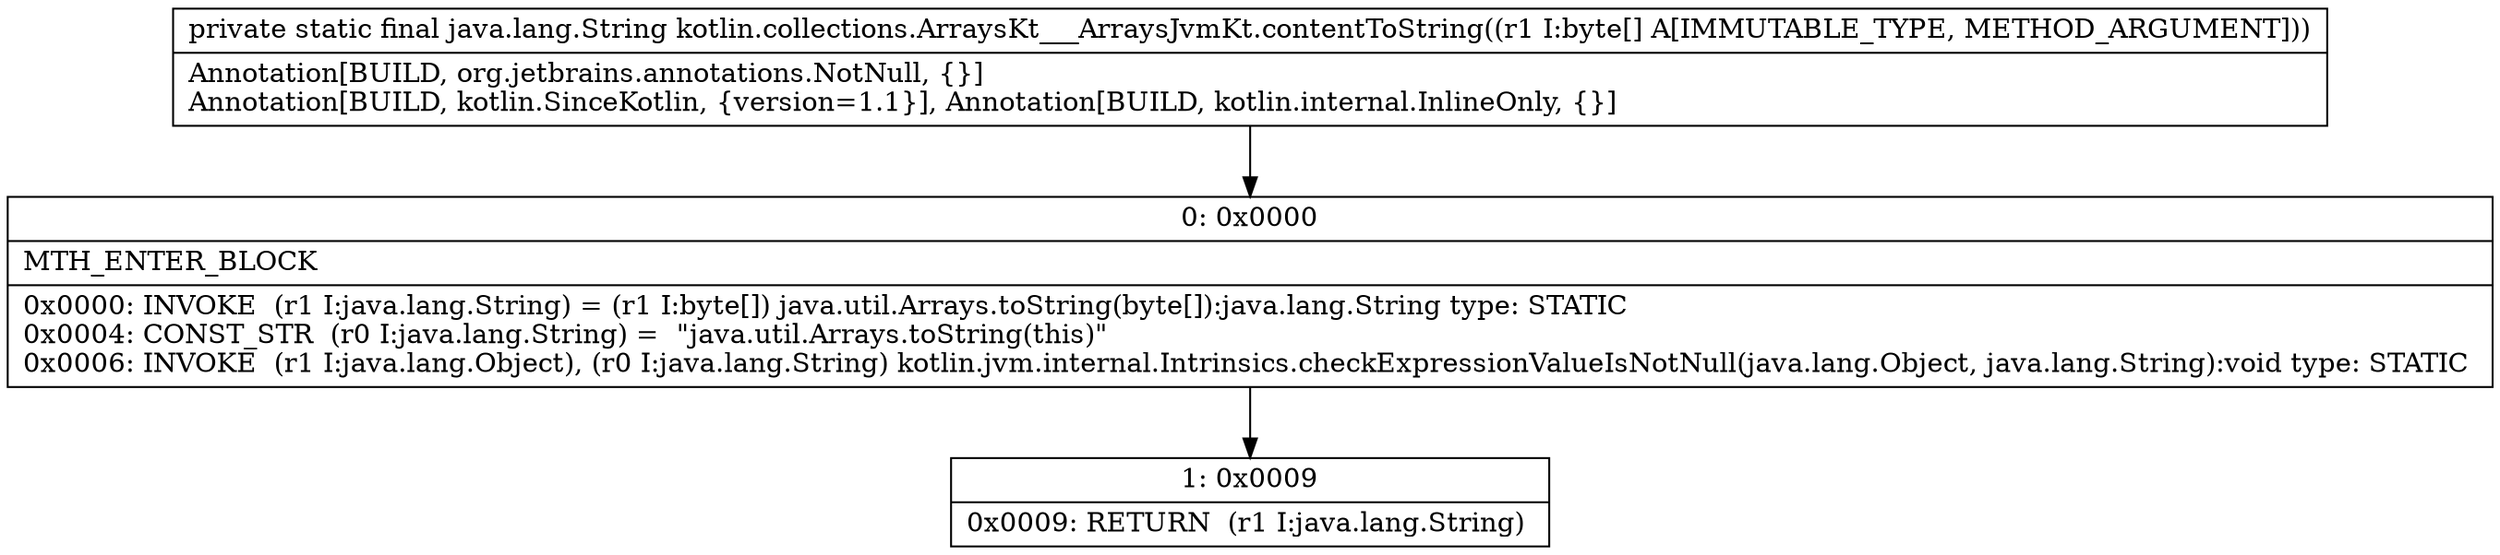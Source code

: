 digraph "CFG forkotlin.collections.ArraysKt___ArraysJvmKt.contentToString([B)Ljava\/lang\/String;" {
Node_0 [shape=record,label="{0\:\ 0x0000|MTH_ENTER_BLOCK\l|0x0000: INVOKE  (r1 I:java.lang.String) = (r1 I:byte[]) java.util.Arrays.toString(byte[]):java.lang.String type: STATIC \l0x0004: CONST_STR  (r0 I:java.lang.String) =  \"java.util.Arrays.toString(this)\" \l0x0006: INVOKE  (r1 I:java.lang.Object), (r0 I:java.lang.String) kotlin.jvm.internal.Intrinsics.checkExpressionValueIsNotNull(java.lang.Object, java.lang.String):void type: STATIC \l}"];
Node_1 [shape=record,label="{1\:\ 0x0009|0x0009: RETURN  (r1 I:java.lang.String) \l}"];
MethodNode[shape=record,label="{private static final java.lang.String kotlin.collections.ArraysKt___ArraysJvmKt.contentToString((r1 I:byte[] A[IMMUTABLE_TYPE, METHOD_ARGUMENT]))  | Annotation[BUILD, org.jetbrains.annotations.NotNull, \{\}]\lAnnotation[BUILD, kotlin.SinceKotlin, \{version=1.1\}], Annotation[BUILD, kotlin.internal.InlineOnly, \{\}]\l}"];
MethodNode -> Node_0;
Node_0 -> Node_1;
}

